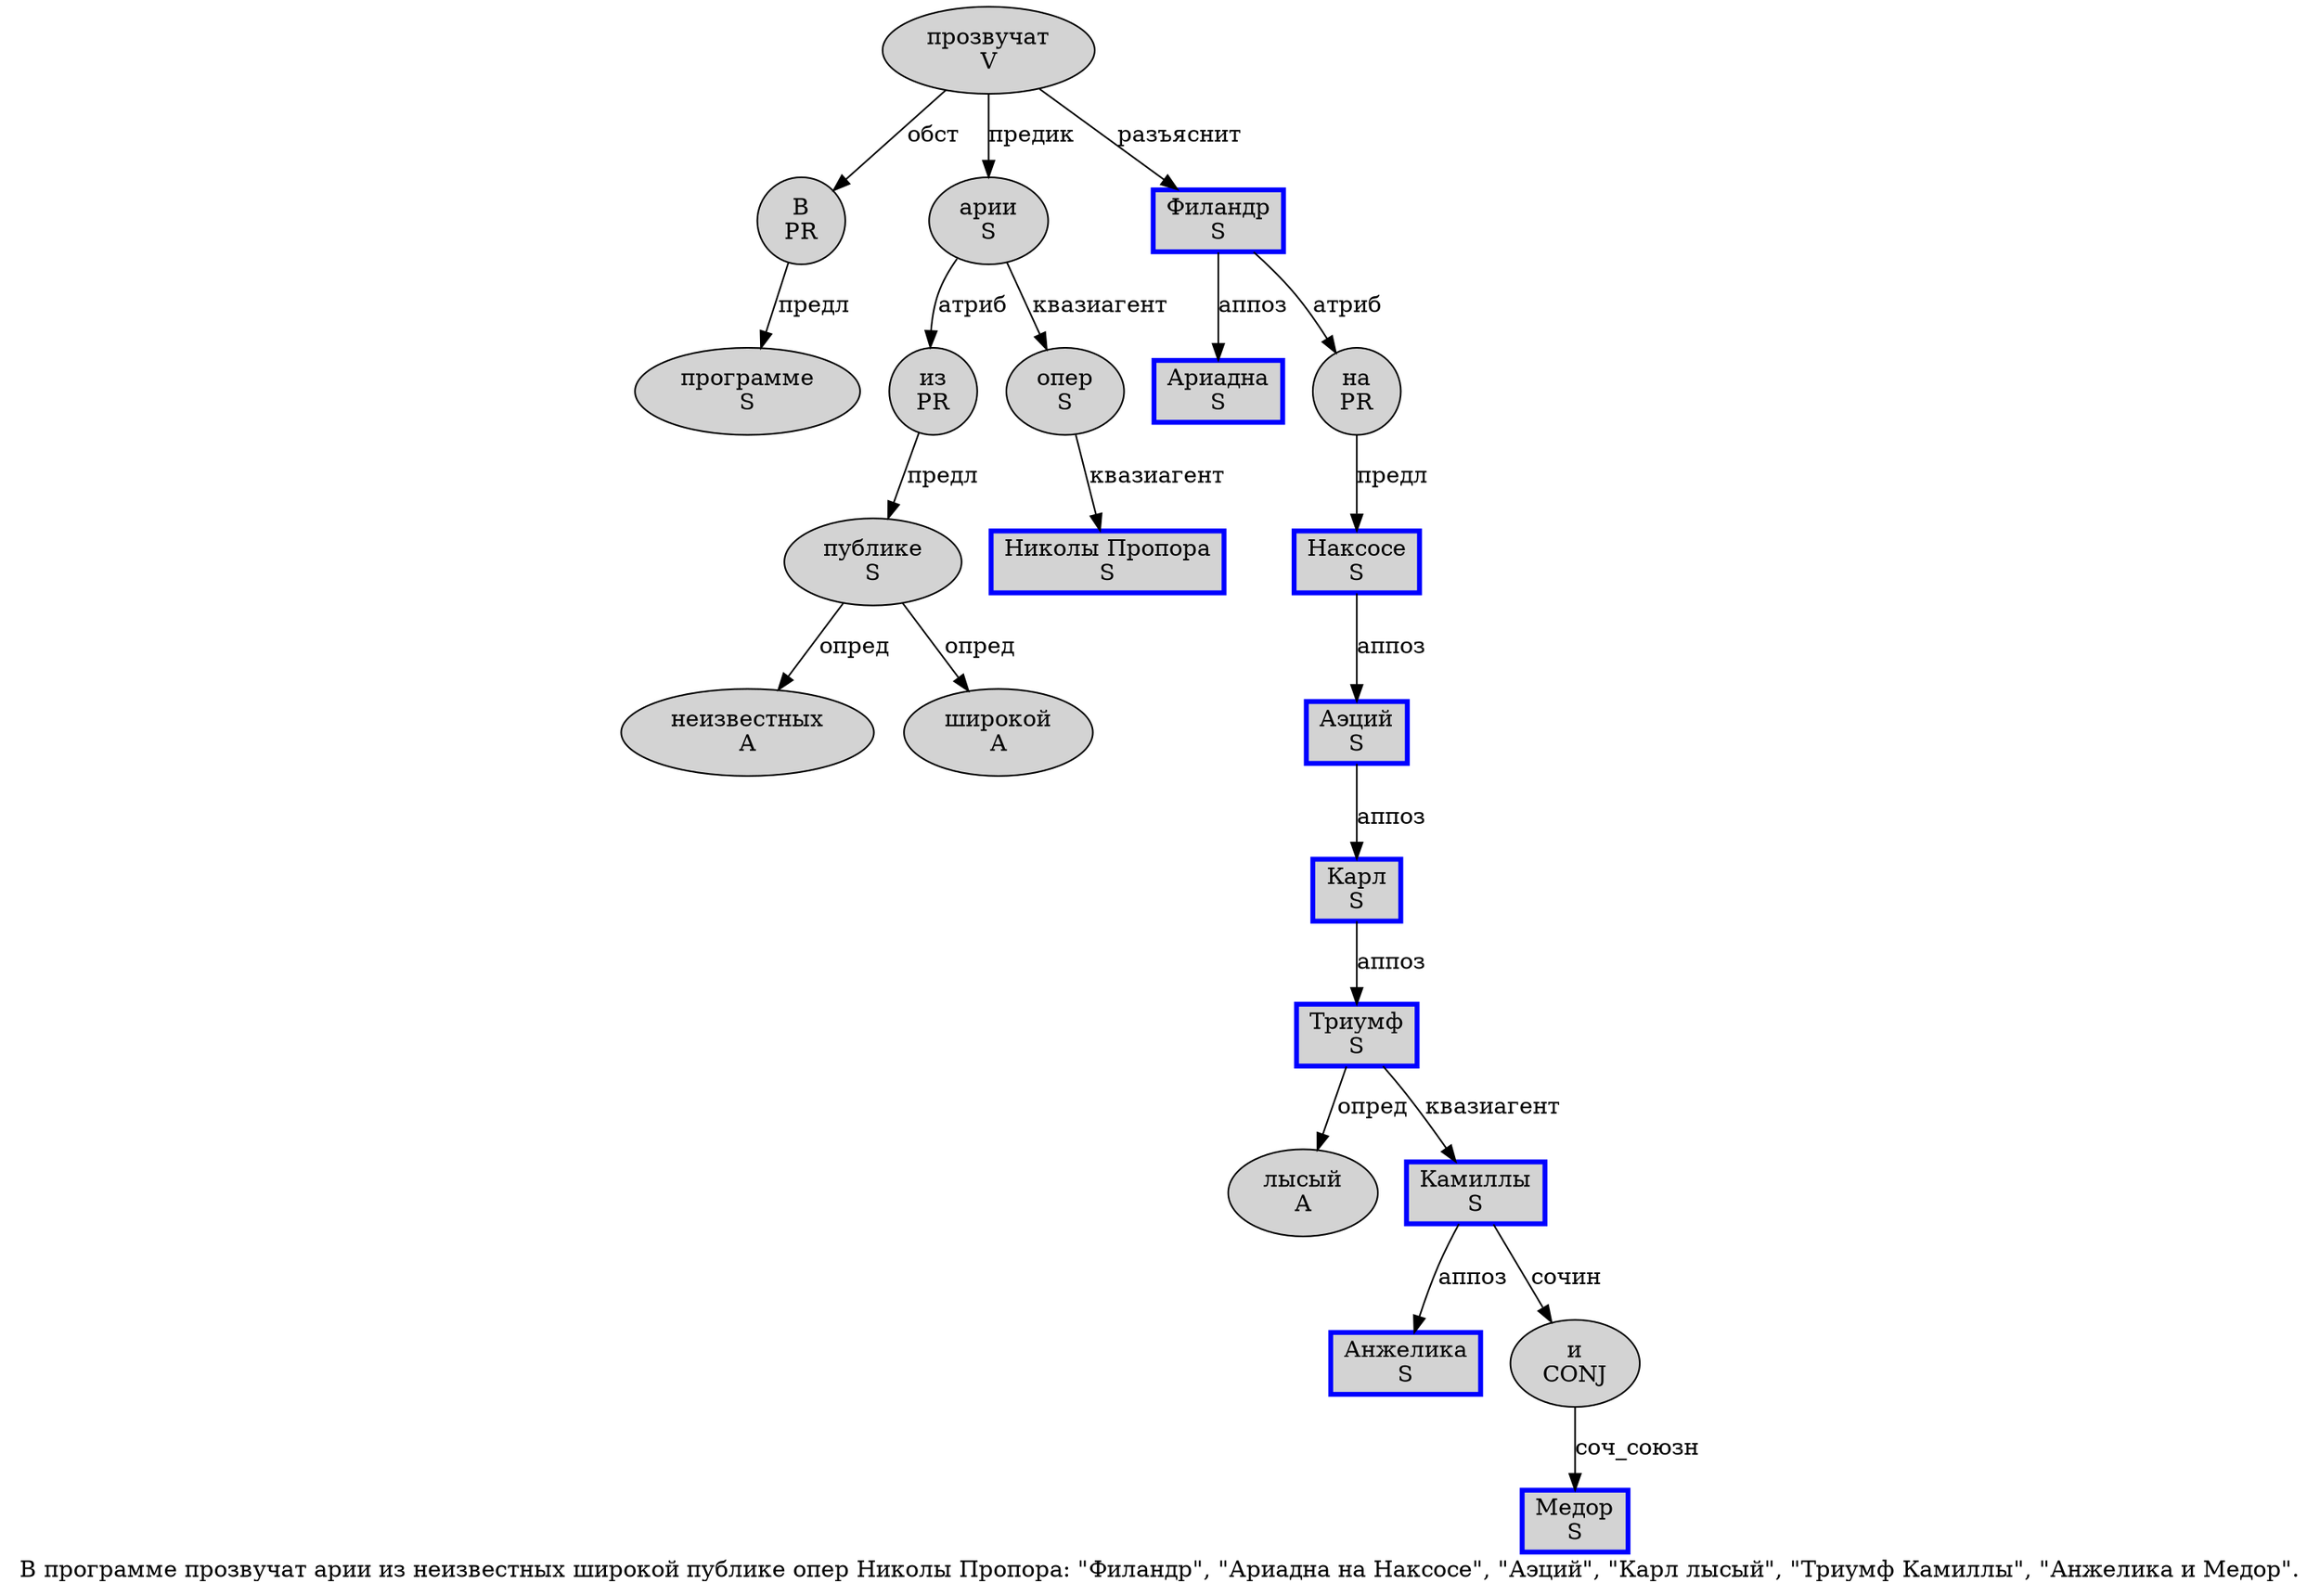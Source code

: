 digraph SENTENCE_1296 {
	graph [label="В программе прозвучат арии из неизвестных широкой публике опер Николы Пропора: \"Филандр\", \"Ариадна на Наксосе\", \"Аэций\", \"Карл лысый\", \"Триумф Камиллы\", \"Анжелика и Медор\"."]
	node [style=filled]
		0 [label="В
PR" color="" fillcolor=lightgray penwidth=1 shape=ellipse]
		1 [label="программе
S" color="" fillcolor=lightgray penwidth=1 shape=ellipse]
		2 [label="прозвучат
V" color="" fillcolor=lightgray penwidth=1 shape=ellipse]
		3 [label="арии
S" color="" fillcolor=lightgray penwidth=1 shape=ellipse]
		4 [label="из
PR" color="" fillcolor=lightgray penwidth=1 shape=ellipse]
		5 [label="неизвестных
A" color="" fillcolor=lightgray penwidth=1 shape=ellipse]
		6 [label="широкой
A" color="" fillcolor=lightgray penwidth=1 shape=ellipse]
		7 [label="публике
S" color="" fillcolor=lightgray penwidth=1 shape=ellipse]
		8 [label="опер
S" color="" fillcolor=lightgray penwidth=1 shape=ellipse]
		9 [label="Николы Пропора
S" color=blue fillcolor=lightgray penwidth=3 shape=box]
		12 [label="Филандр
S" color=blue fillcolor=lightgray penwidth=3 shape=box]
		16 [label="Ариадна
S" color=blue fillcolor=lightgray penwidth=3 shape=box]
		17 [label="на
PR" color="" fillcolor=lightgray penwidth=1 shape=ellipse]
		18 [label="Наксосе
S" color=blue fillcolor=lightgray penwidth=3 shape=box]
		22 [label="Аэций
S" color=blue fillcolor=lightgray penwidth=3 shape=box]
		26 [label="Карл
S" color=blue fillcolor=lightgray penwidth=3 shape=box]
		27 [label="лысый
A" color="" fillcolor=lightgray penwidth=1 shape=ellipse]
		31 [label="Триумф
S" color=blue fillcolor=lightgray penwidth=3 shape=box]
		32 [label="Камиллы
S" color=blue fillcolor=lightgray penwidth=3 shape=box]
		36 [label="Анжелика
S" color=blue fillcolor=lightgray penwidth=3 shape=box]
		37 [label="и
CONJ" color="" fillcolor=lightgray penwidth=1 shape=ellipse]
		38 [label="Медор
S" color=blue fillcolor=lightgray penwidth=3 shape=box]
			37 -> 38 [label="соч_союзн"]
			2 -> 0 [label="обст"]
			2 -> 3 [label="предик"]
			2 -> 12 [label="разъяснит"]
			7 -> 5 [label="опред"]
			7 -> 6 [label="опред"]
			22 -> 26 [label="аппоз"]
			3 -> 4 [label="атриб"]
			3 -> 8 [label="квазиагент"]
			17 -> 18 [label="предл"]
			0 -> 1 [label="предл"]
			12 -> 16 [label="аппоз"]
			12 -> 17 [label="атриб"]
			8 -> 9 [label="квазиагент"]
			32 -> 36 [label="аппоз"]
			32 -> 37 [label="сочин"]
			31 -> 27 [label="опред"]
			31 -> 32 [label="квазиагент"]
			18 -> 22 [label="аппоз"]
			26 -> 31 [label="аппоз"]
			4 -> 7 [label="предл"]
}